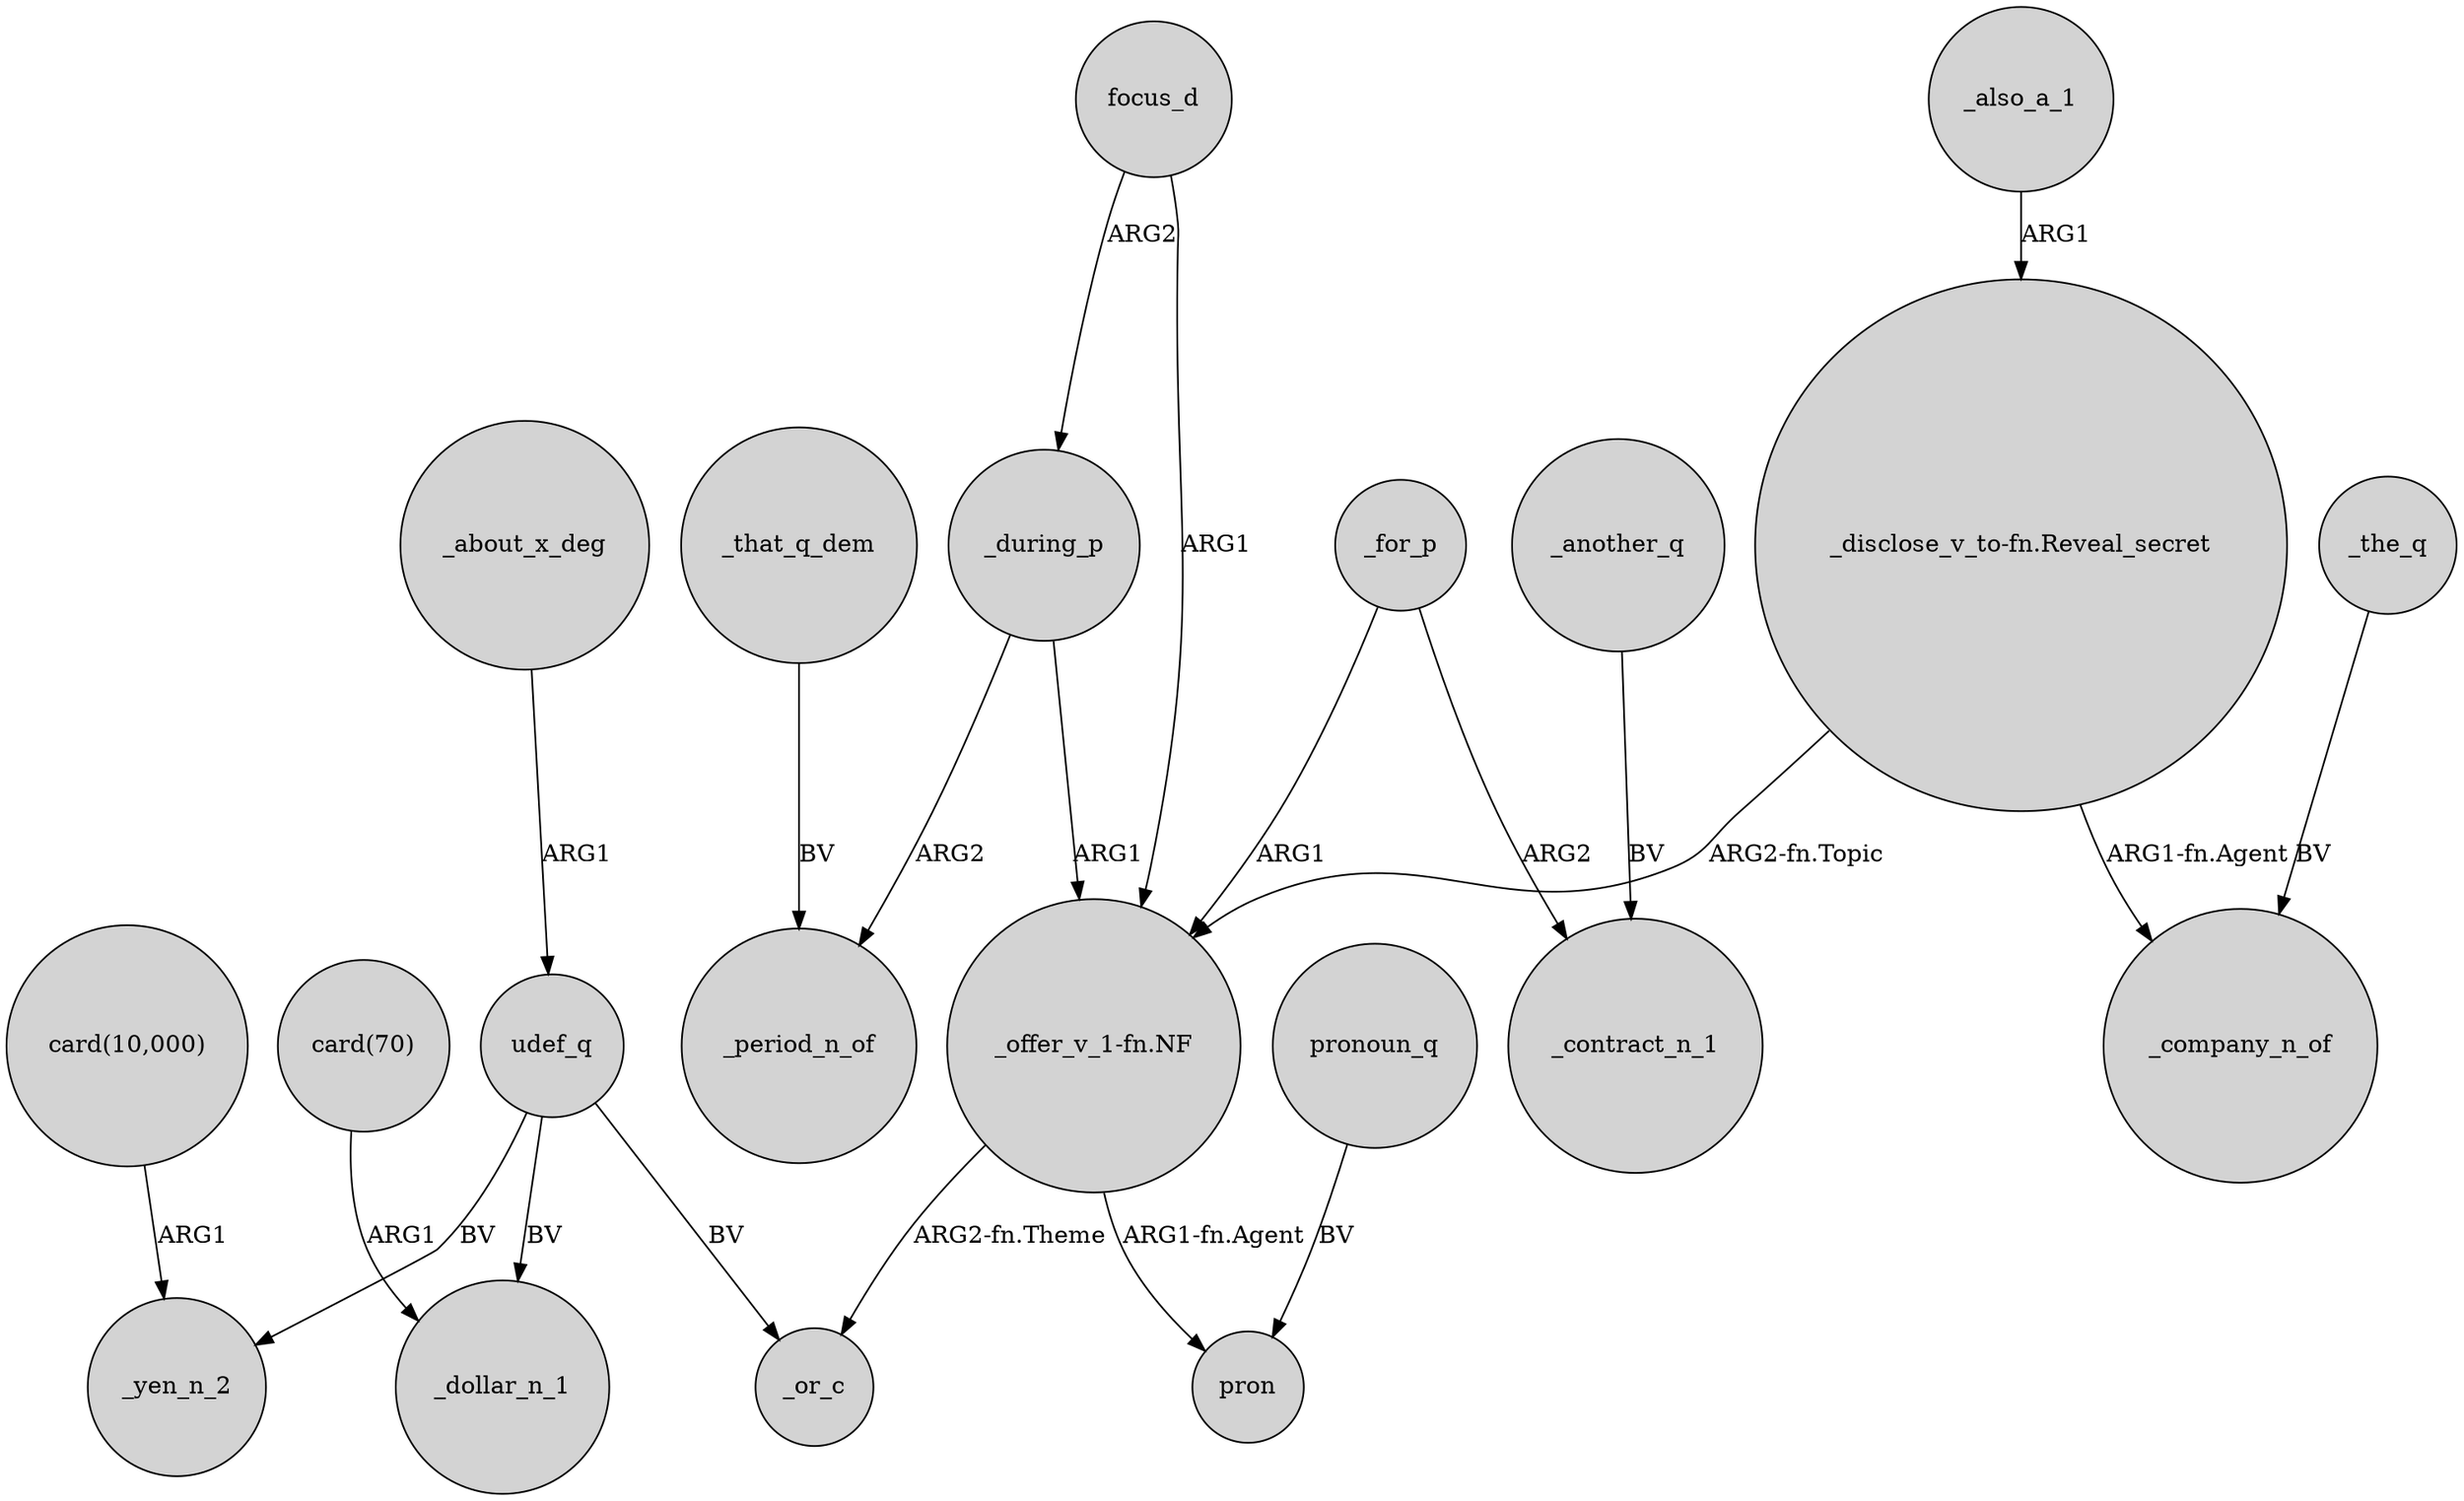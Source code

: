 digraph {
	node [shape=circle style=filled]
	focus_d -> _during_p [label=ARG2]
	udef_q -> _yen_n_2 [label=BV]
	_during_p -> "_offer_v_1-fn.NF" [label=ARG1]
	_for_p -> _contract_n_1 [label=ARG2]
	_that_q_dem -> _period_n_of [label=BV]
	"_offer_v_1-fn.NF" -> _or_c [label="ARG2-fn.Theme"]
	_for_p -> "_offer_v_1-fn.NF" [label=ARG1]
	udef_q -> _or_c [label=BV]
	_about_x_deg -> udef_q [label=ARG1]
	_the_q -> _company_n_of [label=BV]
	"_disclose_v_to-fn.Reveal_secret" -> "_offer_v_1-fn.NF" [label="ARG2-fn.Topic"]
	pronoun_q -> pron [label=BV]
	"_disclose_v_to-fn.Reveal_secret" -> _company_n_of [label="ARG1-fn.Agent"]
	_also_a_1 -> "_disclose_v_to-fn.Reveal_secret" [label=ARG1]
	focus_d -> "_offer_v_1-fn.NF" [label=ARG1]
	_during_p -> _period_n_of [label=ARG2]
	"card(70)" -> _dollar_n_1 [label=ARG1]
	"card(10,000)" -> _yen_n_2 [label=ARG1]
	_another_q -> _contract_n_1 [label=BV]
	udef_q -> _dollar_n_1 [label=BV]
	"_offer_v_1-fn.NF" -> pron [label="ARG1-fn.Agent"]
}
